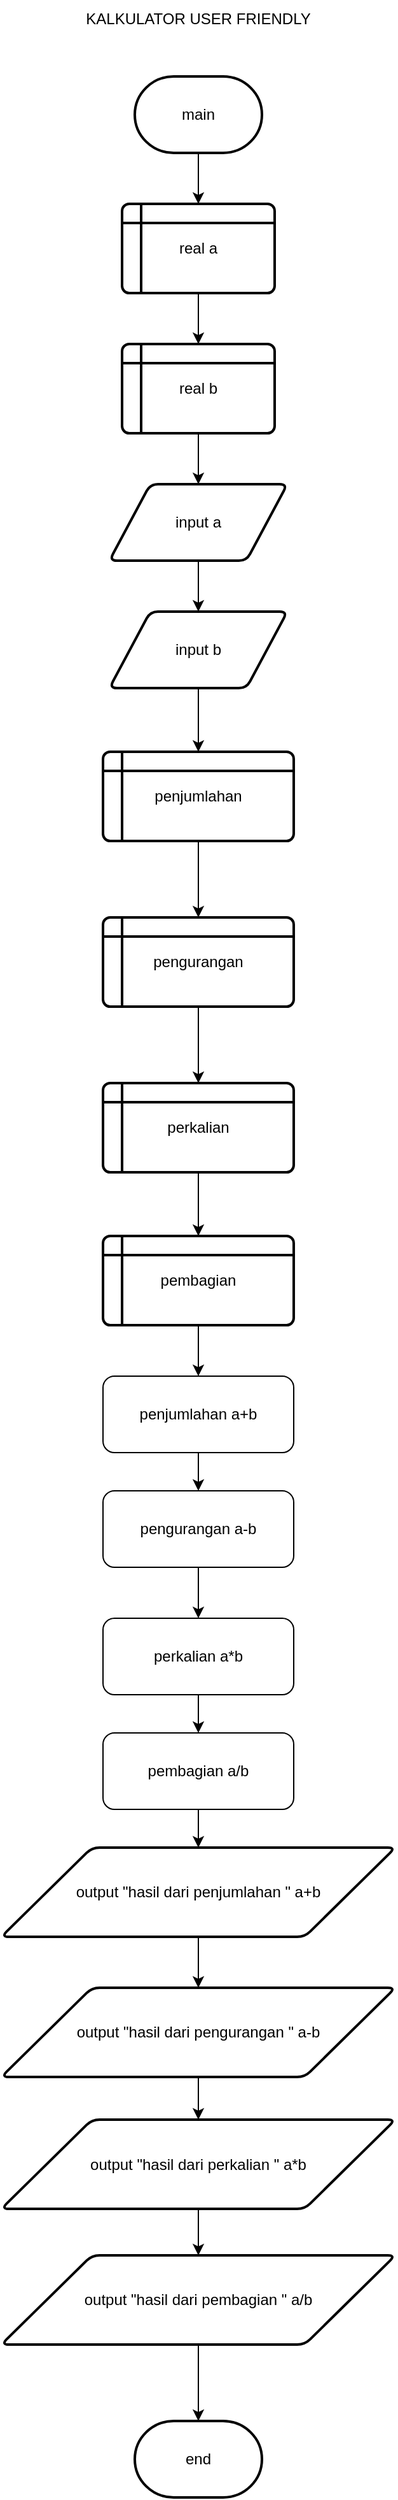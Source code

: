 <mxfile version="21.8.0" type="device">
  <diagram name="Halaman-1" id="yt1pmwbH7Z3dsnE8mepV">
    <mxGraphModel dx="568" dy="306" grid="1" gridSize="10" guides="1" tooltips="1" connect="1" arrows="1" fold="1" page="1" pageScale="1" pageWidth="827" pageHeight="1169" math="0" shadow="0">
      <root>
        <mxCell id="0" />
        <mxCell id="1" parent="0" />
        <mxCell id="gjSoDwA15sYTjZ9oQmSF-38" value="" style="edgeStyle=orthogonalEdgeStyle;rounded=0;orthogonalLoop=1;jettySize=auto;html=1;" parent="1" source="gjSoDwA15sYTjZ9oQmSF-1" target="gjSoDwA15sYTjZ9oQmSF-3" edge="1">
          <mxGeometry relative="1" as="geometry" />
        </mxCell>
        <mxCell id="gjSoDwA15sYTjZ9oQmSF-1" value="main" style="strokeWidth=2;html=1;shape=mxgraph.flowchart.terminator;whiteSpace=wrap;" parent="1" vertex="1">
          <mxGeometry x="365" y="80" width="100" height="60" as="geometry" />
        </mxCell>
        <mxCell id="gjSoDwA15sYTjZ9oQmSF-2" value="KALKULATOR USER FRIENDLY" style="text;html=1;strokeColor=none;fillColor=none;align=center;verticalAlign=middle;whiteSpace=wrap;rounded=0;" parent="1" vertex="1">
          <mxGeometry x="320" y="20" width="190" height="30" as="geometry" />
        </mxCell>
        <mxCell id="gjSoDwA15sYTjZ9oQmSF-37" value="" style="edgeStyle=orthogonalEdgeStyle;rounded=0;orthogonalLoop=1;jettySize=auto;html=1;" parent="1" source="gjSoDwA15sYTjZ9oQmSF-3" target="gjSoDwA15sYTjZ9oQmSF-4" edge="1">
          <mxGeometry relative="1" as="geometry" />
        </mxCell>
        <mxCell id="gjSoDwA15sYTjZ9oQmSF-3" value="real a" style="shape=internalStorage;whiteSpace=wrap;html=1;dx=15;dy=15;rounded=1;arcSize=8;strokeWidth=2;" parent="1" vertex="1">
          <mxGeometry x="355" y="180" width="120" height="70" as="geometry" />
        </mxCell>
        <mxCell id="gjSoDwA15sYTjZ9oQmSF-36" value="" style="edgeStyle=orthogonalEdgeStyle;rounded=0;orthogonalLoop=1;jettySize=auto;html=1;" parent="1" source="gjSoDwA15sYTjZ9oQmSF-4" target="gjSoDwA15sYTjZ9oQmSF-5" edge="1">
          <mxGeometry relative="1" as="geometry" />
        </mxCell>
        <mxCell id="gjSoDwA15sYTjZ9oQmSF-4" value="real b" style="shape=internalStorage;whiteSpace=wrap;html=1;dx=15;dy=15;rounded=1;arcSize=8;strokeWidth=2;" parent="1" vertex="1">
          <mxGeometry x="355" y="290" width="120" height="70" as="geometry" />
        </mxCell>
        <mxCell id="gjSoDwA15sYTjZ9oQmSF-35" value="" style="edgeStyle=orthogonalEdgeStyle;rounded=0;orthogonalLoop=1;jettySize=auto;html=1;" parent="1" source="gjSoDwA15sYTjZ9oQmSF-5" target="gjSoDwA15sYTjZ9oQmSF-6" edge="1">
          <mxGeometry relative="1" as="geometry" />
        </mxCell>
        <mxCell id="gjSoDwA15sYTjZ9oQmSF-5" value="input a" style="shape=parallelogram;html=1;strokeWidth=2;perimeter=parallelogramPerimeter;whiteSpace=wrap;rounded=1;arcSize=12;size=0.23;" parent="1" vertex="1">
          <mxGeometry x="345" y="400" width="140" height="60" as="geometry" />
        </mxCell>
        <mxCell id="gjSoDwA15sYTjZ9oQmSF-34" value="" style="edgeStyle=orthogonalEdgeStyle;rounded=0;orthogonalLoop=1;jettySize=auto;html=1;" parent="1" source="gjSoDwA15sYTjZ9oQmSF-6" target="gjSoDwA15sYTjZ9oQmSF-7" edge="1">
          <mxGeometry relative="1" as="geometry" />
        </mxCell>
        <mxCell id="gjSoDwA15sYTjZ9oQmSF-6" value="input b" style="shape=parallelogram;html=1;strokeWidth=2;perimeter=parallelogramPerimeter;whiteSpace=wrap;rounded=1;arcSize=12;size=0.23;" parent="1" vertex="1">
          <mxGeometry x="345" y="500" width="140" height="60" as="geometry" />
        </mxCell>
        <mxCell id="gjSoDwA15sYTjZ9oQmSF-33" value="" style="edgeStyle=orthogonalEdgeStyle;rounded=0;orthogonalLoop=1;jettySize=auto;html=1;" parent="1" source="gjSoDwA15sYTjZ9oQmSF-7" target="gjSoDwA15sYTjZ9oQmSF-8" edge="1">
          <mxGeometry relative="1" as="geometry" />
        </mxCell>
        <mxCell id="gjSoDwA15sYTjZ9oQmSF-7" value="penjumlahan" style="shape=internalStorage;whiteSpace=wrap;html=1;dx=15;dy=15;rounded=1;arcSize=8;strokeWidth=2;" parent="1" vertex="1">
          <mxGeometry x="340" y="610" width="150" height="70" as="geometry" />
        </mxCell>
        <mxCell id="gjSoDwA15sYTjZ9oQmSF-32" value="" style="edgeStyle=orthogonalEdgeStyle;rounded=0;orthogonalLoop=1;jettySize=auto;html=1;" parent="1" source="gjSoDwA15sYTjZ9oQmSF-8" target="gjSoDwA15sYTjZ9oQmSF-9" edge="1">
          <mxGeometry relative="1" as="geometry" />
        </mxCell>
        <mxCell id="gjSoDwA15sYTjZ9oQmSF-8" value="pengurangan" style="shape=internalStorage;whiteSpace=wrap;html=1;dx=15;dy=15;rounded=1;arcSize=8;strokeWidth=2;" parent="1" vertex="1">
          <mxGeometry x="340" y="740" width="150" height="70" as="geometry" />
        </mxCell>
        <mxCell id="gjSoDwA15sYTjZ9oQmSF-30" value="" style="edgeStyle=orthogonalEdgeStyle;rounded=0;orthogonalLoop=1;jettySize=auto;html=1;" parent="1" source="gjSoDwA15sYTjZ9oQmSF-9" target="gjSoDwA15sYTjZ9oQmSF-10" edge="1">
          <mxGeometry relative="1" as="geometry" />
        </mxCell>
        <mxCell id="gjSoDwA15sYTjZ9oQmSF-9" value="perkalian" style="shape=internalStorage;whiteSpace=wrap;html=1;dx=15;dy=15;rounded=1;arcSize=8;strokeWidth=2;" parent="1" vertex="1">
          <mxGeometry x="340" y="870" width="150" height="70" as="geometry" />
        </mxCell>
        <mxCell id="gjSoDwA15sYTjZ9oQmSF-29" value="" style="edgeStyle=orthogonalEdgeStyle;rounded=0;orthogonalLoop=1;jettySize=auto;html=1;" parent="1" source="gjSoDwA15sYTjZ9oQmSF-10" target="gjSoDwA15sYTjZ9oQmSF-11" edge="1">
          <mxGeometry relative="1" as="geometry" />
        </mxCell>
        <mxCell id="gjSoDwA15sYTjZ9oQmSF-10" value="pembagian" style="shape=internalStorage;whiteSpace=wrap;html=1;dx=15;dy=15;rounded=1;arcSize=8;strokeWidth=2;" parent="1" vertex="1">
          <mxGeometry x="340" y="990" width="150" height="70" as="geometry" />
        </mxCell>
        <mxCell id="gjSoDwA15sYTjZ9oQmSF-15" value="" style="edgeStyle=orthogonalEdgeStyle;rounded=0;orthogonalLoop=1;jettySize=auto;html=1;" parent="1" source="gjSoDwA15sYTjZ9oQmSF-11" target="gjSoDwA15sYTjZ9oQmSF-14" edge="1">
          <mxGeometry relative="1" as="geometry" />
        </mxCell>
        <mxCell id="gjSoDwA15sYTjZ9oQmSF-11" value="penjumlahan a+b" style="rounded=1;whiteSpace=wrap;html=1;" parent="1" vertex="1">
          <mxGeometry x="340" y="1100" width="150" height="60" as="geometry" />
        </mxCell>
        <mxCell id="gjSoDwA15sYTjZ9oQmSF-26" value="" style="edgeStyle=orthogonalEdgeStyle;rounded=0;orthogonalLoop=1;jettySize=auto;html=1;" parent="1" source="gjSoDwA15sYTjZ9oQmSF-12" target="gjSoDwA15sYTjZ9oQmSF-17" edge="1">
          <mxGeometry relative="1" as="geometry" />
        </mxCell>
        <mxCell id="gjSoDwA15sYTjZ9oQmSF-12" value="pembagian a/b" style="rounded=1;whiteSpace=wrap;html=1;" parent="1" vertex="1">
          <mxGeometry x="340" y="1380" width="150" height="60" as="geometry" />
        </mxCell>
        <mxCell id="gjSoDwA15sYTjZ9oQmSF-16" value="" style="edgeStyle=orthogonalEdgeStyle;rounded=0;orthogonalLoop=1;jettySize=auto;html=1;" parent="1" source="gjSoDwA15sYTjZ9oQmSF-13" target="gjSoDwA15sYTjZ9oQmSF-12" edge="1">
          <mxGeometry relative="1" as="geometry" />
        </mxCell>
        <mxCell id="gjSoDwA15sYTjZ9oQmSF-13" value="perkalian a*b" style="rounded=1;whiteSpace=wrap;html=1;" parent="1" vertex="1">
          <mxGeometry x="340" y="1290" width="150" height="60" as="geometry" />
        </mxCell>
        <mxCell id="gjSoDwA15sYTjZ9oQmSF-28" value="" style="edgeStyle=orthogonalEdgeStyle;rounded=0;orthogonalLoop=1;jettySize=auto;html=1;" parent="1" source="gjSoDwA15sYTjZ9oQmSF-14" target="gjSoDwA15sYTjZ9oQmSF-13" edge="1">
          <mxGeometry relative="1" as="geometry" />
        </mxCell>
        <mxCell id="gjSoDwA15sYTjZ9oQmSF-14" value="pengurangan a-b" style="rounded=1;whiteSpace=wrap;html=1;" parent="1" vertex="1">
          <mxGeometry x="340" y="1190" width="150" height="60" as="geometry" />
        </mxCell>
        <mxCell id="gjSoDwA15sYTjZ9oQmSF-27" value="" style="edgeStyle=orthogonalEdgeStyle;rounded=0;orthogonalLoop=1;jettySize=auto;html=1;" parent="1" source="gjSoDwA15sYTjZ9oQmSF-17" target="gjSoDwA15sYTjZ9oQmSF-20" edge="1">
          <mxGeometry relative="1" as="geometry" />
        </mxCell>
        <mxCell id="gjSoDwA15sYTjZ9oQmSF-17" value="output &quot;hasil dari penjumlahan &quot; a+b" style="shape=parallelogram;html=1;strokeWidth=2;perimeter=parallelogramPerimeter;whiteSpace=wrap;rounded=1;arcSize=12;size=0.23;" parent="1" vertex="1">
          <mxGeometry x="260" y="1470" width="310" height="70" as="geometry" />
        </mxCell>
        <mxCell id="gjSoDwA15sYTjZ9oQmSF-22" value="" style="edgeStyle=orthogonalEdgeStyle;rounded=0;orthogonalLoop=1;jettySize=auto;html=1;" parent="1" source="gjSoDwA15sYTjZ9oQmSF-18" target="gjSoDwA15sYTjZ9oQmSF-21" edge="1">
          <mxGeometry relative="1" as="geometry" />
        </mxCell>
        <mxCell id="gjSoDwA15sYTjZ9oQmSF-18" value="output &quot;hasil dari pembagian &quot; a/b" style="shape=parallelogram;html=1;strokeWidth=2;perimeter=parallelogramPerimeter;whiteSpace=wrap;rounded=1;arcSize=12;size=0.23;" parent="1" vertex="1">
          <mxGeometry x="260" y="1790" width="310" height="70" as="geometry" />
        </mxCell>
        <mxCell id="gjSoDwA15sYTjZ9oQmSF-24" value="" style="edgeStyle=orthogonalEdgeStyle;rounded=0;orthogonalLoop=1;jettySize=auto;html=1;" parent="1" source="gjSoDwA15sYTjZ9oQmSF-19" target="gjSoDwA15sYTjZ9oQmSF-18" edge="1">
          <mxGeometry relative="1" as="geometry" />
        </mxCell>
        <mxCell id="gjSoDwA15sYTjZ9oQmSF-19" value="output &quot;hasil dari perkalian &quot; a*b" style="shape=parallelogram;html=1;strokeWidth=2;perimeter=parallelogramPerimeter;whiteSpace=wrap;rounded=1;arcSize=12;size=0.23;" parent="1" vertex="1">
          <mxGeometry x="260" y="1683.5" width="310" height="70" as="geometry" />
        </mxCell>
        <mxCell id="gjSoDwA15sYTjZ9oQmSF-25" value="" style="edgeStyle=orthogonalEdgeStyle;rounded=0;orthogonalLoop=1;jettySize=auto;html=1;" parent="1" source="gjSoDwA15sYTjZ9oQmSF-20" target="gjSoDwA15sYTjZ9oQmSF-19" edge="1">
          <mxGeometry relative="1" as="geometry" />
        </mxCell>
        <mxCell id="gjSoDwA15sYTjZ9oQmSF-20" value="output &quot;hasil dari pengurangan &quot; a-b" style="shape=parallelogram;html=1;strokeWidth=2;perimeter=parallelogramPerimeter;whiteSpace=wrap;rounded=1;arcSize=12;size=0.23;" parent="1" vertex="1">
          <mxGeometry x="260" y="1580" width="310" height="70" as="geometry" />
        </mxCell>
        <mxCell id="gjSoDwA15sYTjZ9oQmSF-21" value="end" style="strokeWidth=2;html=1;shape=mxgraph.flowchart.terminator;whiteSpace=wrap;" parent="1" vertex="1">
          <mxGeometry x="365" y="1920" width="100" height="60" as="geometry" />
        </mxCell>
      </root>
    </mxGraphModel>
  </diagram>
</mxfile>
